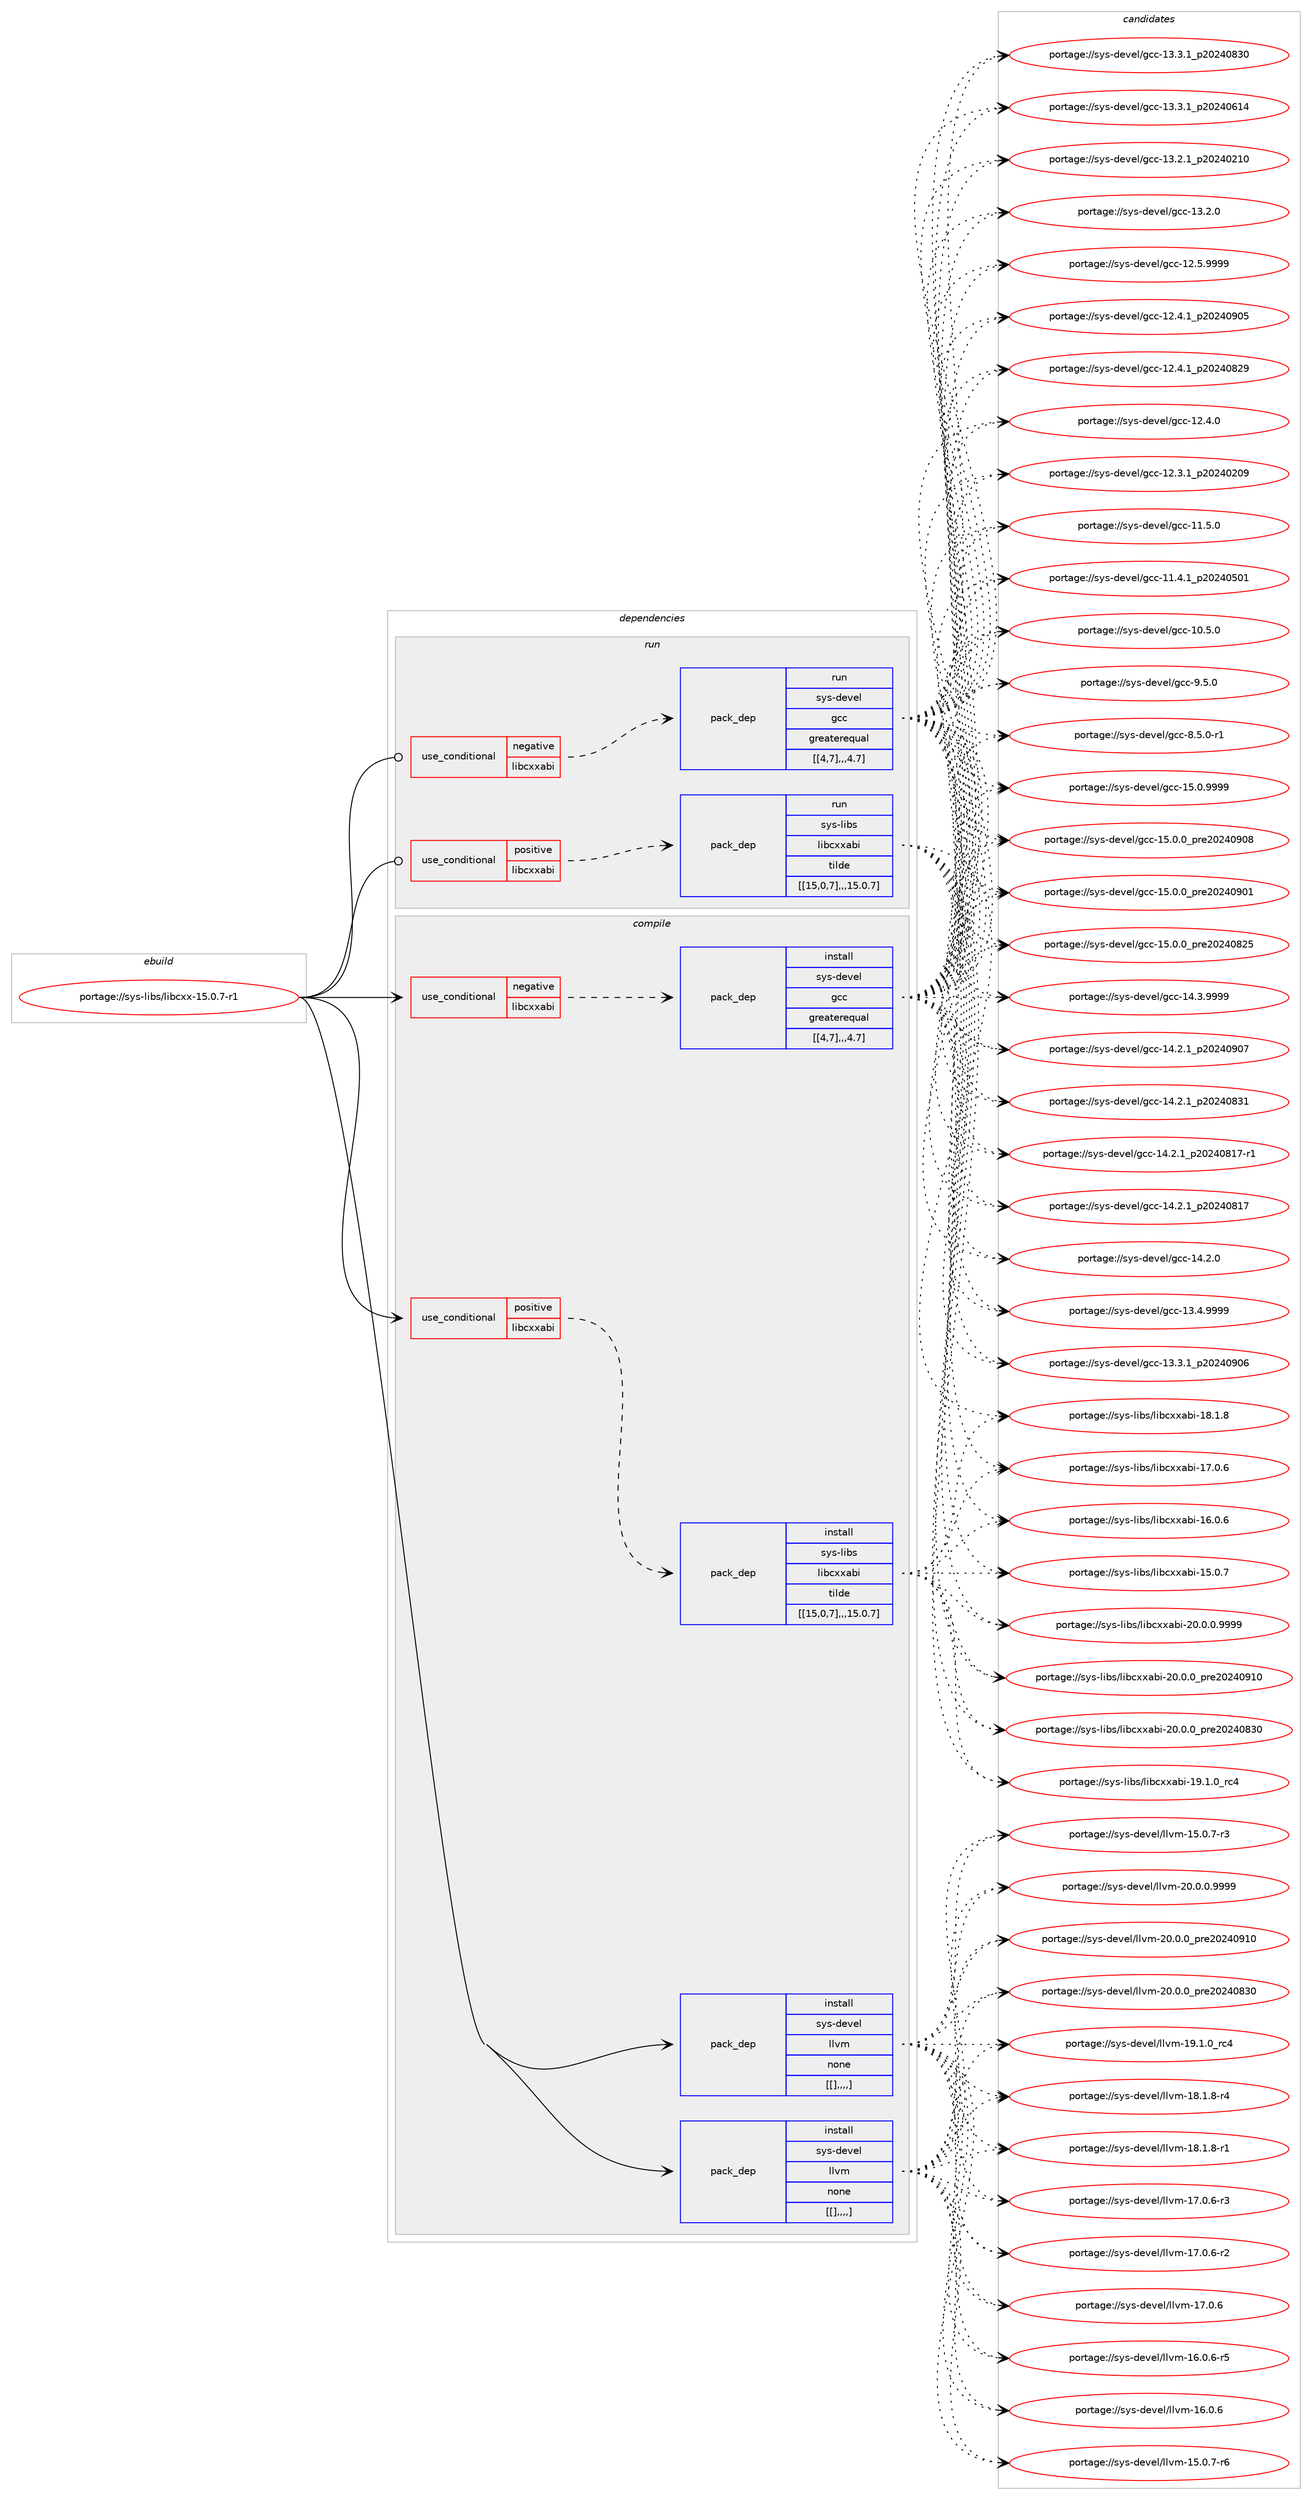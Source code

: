 digraph prolog {

# *************
# Graph options
# *************

newrank=true;
concentrate=true;
compound=true;
graph [rankdir=LR,fontname=Helvetica,fontsize=10,ranksep=1.5];#, ranksep=2.5, nodesep=0.2];
edge  [arrowhead=vee];
node  [fontname=Helvetica,fontsize=10];

# **********
# The ebuild
# **********

subgraph cluster_leftcol {
color=gray;
label=<<i>ebuild</i>>;
id [label="portage://sys-libs/libcxx-15.0.7-r1", color=red, width=4, href="../sys-libs/libcxx-15.0.7-r1.svg"];
}

# ****************
# The dependencies
# ****************

subgraph cluster_midcol {
color=gray;
label=<<i>dependencies</i>>;
subgraph cluster_compile {
fillcolor="#eeeeee";
style=filled;
label=<<i>compile</i>>;
subgraph cond122222 {
dependency459184 [label=<<TABLE BORDER="0" CELLBORDER="1" CELLSPACING="0" CELLPADDING="4"><TR><TD ROWSPAN="3" CELLPADDING="10">use_conditional</TD></TR><TR><TD>negative</TD></TR><TR><TD>libcxxabi</TD></TR></TABLE>>, shape=none, color=red];
subgraph pack333842 {
dependency459185 [label=<<TABLE BORDER="0" CELLBORDER="1" CELLSPACING="0" CELLPADDING="4" WIDTH="220"><TR><TD ROWSPAN="6" CELLPADDING="30">pack_dep</TD></TR><TR><TD WIDTH="110">install</TD></TR><TR><TD>sys-devel</TD></TR><TR><TD>gcc</TD></TR><TR><TD>greaterequal</TD></TR><TR><TD>[[4,7],,,4.7]</TD></TR></TABLE>>, shape=none, color=blue];
}
dependency459184:e -> dependency459185:w [weight=20,style="dashed",arrowhead="vee"];
}
id:e -> dependency459184:w [weight=20,style="solid",arrowhead="vee"];
subgraph cond122223 {
dependency459186 [label=<<TABLE BORDER="0" CELLBORDER="1" CELLSPACING="0" CELLPADDING="4"><TR><TD ROWSPAN="3" CELLPADDING="10">use_conditional</TD></TR><TR><TD>positive</TD></TR><TR><TD>libcxxabi</TD></TR></TABLE>>, shape=none, color=red];
subgraph pack333843 {
dependency459187 [label=<<TABLE BORDER="0" CELLBORDER="1" CELLSPACING="0" CELLPADDING="4" WIDTH="220"><TR><TD ROWSPAN="6" CELLPADDING="30">pack_dep</TD></TR><TR><TD WIDTH="110">install</TD></TR><TR><TD>sys-libs</TD></TR><TR><TD>libcxxabi</TD></TR><TR><TD>tilde</TD></TR><TR><TD>[[15,0,7],,,15.0.7]</TD></TR></TABLE>>, shape=none, color=blue];
}
dependency459186:e -> dependency459187:w [weight=20,style="dashed",arrowhead="vee"];
}
id:e -> dependency459186:w [weight=20,style="solid",arrowhead="vee"];
subgraph pack333844 {
dependency459188 [label=<<TABLE BORDER="0" CELLBORDER="1" CELLSPACING="0" CELLPADDING="4" WIDTH="220"><TR><TD ROWSPAN="6" CELLPADDING="30">pack_dep</TD></TR><TR><TD WIDTH="110">install</TD></TR><TR><TD>sys-devel</TD></TR><TR><TD>llvm</TD></TR><TR><TD>none</TD></TR><TR><TD>[[],,,,]</TD></TR></TABLE>>, shape=none, color=blue];
}
id:e -> dependency459188:w [weight=20,style="solid",arrowhead="vee"];
subgraph pack333845 {
dependency459189 [label=<<TABLE BORDER="0" CELLBORDER="1" CELLSPACING="0" CELLPADDING="4" WIDTH="220"><TR><TD ROWSPAN="6" CELLPADDING="30">pack_dep</TD></TR><TR><TD WIDTH="110">install</TD></TR><TR><TD>sys-devel</TD></TR><TR><TD>llvm</TD></TR><TR><TD>none</TD></TR><TR><TD>[[],,,,]</TD></TR></TABLE>>, shape=none, color=blue];
}
id:e -> dependency459189:w [weight=20,style="solid",arrowhead="vee"];
}
subgraph cluster_compileandrun {
fillcolor="#eeeeee";
style=filled;
label=<<i>compile and run</i>>;
}
subgraph cluster_run {
fillcolor="#eeeeee";
style=filled;
label=<<i>run</i>>;
subgraph cond122224 {
dependency459190 [label=<<TABLE BORDER="0" CELLBORDER="1" CELLSPACING="0" CELLPADDING="4"><TR><TD ROWSPAN="3" CELLPADDING="10">use_conditional</TD></TR><TR><TD>negative</TD></TR><TR><TD>libcxxabi</TD></TR></TABLE>>, shape=none, color=red];
subgraph pack333846 {
dependency459191 [label=<<TABLE BORDER="0" CELLBORDER="1" CELLSPACING="0" CELLPADDING="4" WIDTH="220"><TR><TD ROWSPAN="6" CELLPADDING="30">pack_dep</TD></TR><TR><TD WIDTH="110">run</TD></TR><TR><TD>sys-devel</TD></TR><TR><TD>gcc</TD></TR><TR><TD>greaterequal</TD></TR><TR><TD>[[4,7],,,4.7]</TD></TR></TABLE>>, shape=none, color=blue];
}
dependency459190:e -> dependency459191:w [weight=20,style="dashed",arrowhead="vee"];
}
id:e -> dependency459190:w [weight=20,style="solid",arrowhead="odot"];
subgraph cond122225 {
dependency459192 [label=<<TABLE BORDER="0" CELLBORDER="1" CELLSPACING="0" CELLPADDING="4"><TR><TD ROWSPAN="3" CELLPADDING="10">use_conditional</TD></TR><TR><TD>positive</TD></TR><TR><TD>libcxxabi</TD></TR></TABLE>>, shape=none, color=red];
subgraph pack333847 {
dependency459193 [label=<<TABLE BORDER="0" CELLBORDER="1" CELLSPACING="0" CELLPADDING="4" WIDTH="220"><TR><TD ROWSPAN="6" CELLPADDING="30">pack_dep</TD></TR><TR><TD WIDTH="110">run</TD></TR><TR><TD>sys-libs</TD></TR><TR><TD>libcxxabi</TD></TR><TR><TD>tilde</TD></TR><TR><TD>[[15,0,7],,,15.0.7]</TD></TR></TABLE>>, shape=none, color=blue];
}
dependency459192:e -> dependency459193:w [weight=20,style="dashed",arrowhead="vee"];
}
id:e -> dependency459192:w [weight=20,style="solid",arrowhead="odot"];
}
}

# **************
# The candidates
# **************

subgraph cluster_choices {
rank=same;
color=gray;
label=<<i>candidates</i>>;

subgraph choice333842 {
color=black;
nodesep=1;
choice1151211154510010111810110847103999945495346484657575757 [label="portage://sys-devel/gcc-15.0.9999", color=red, width=4,href="../sys-devel/gcc-15.0.9999.svg"];
choice1151211154510010111810110847103999945495346484648951121141015048505248574856 [label="portage://sys-devel/gcc-15.0.0_pre20240908", color=red, width=4,href="../sys-devel/gcc-15.0.0_pre20240908.svg"];
choice1151211154510010111810110847103999945495346484648951121141015048505248574849 [label="portage://sys-devel/gcc-15.0.0_pre20240901", color=red, width=4,href="../sys-devel/gcc-15.0.0_pre20240901.svg"];
choice1151211154510010111810110847103999945495346484648951121141015048505248565053 [label="portage://sys-devel/gcc-15.0.0_pre20240825", color=red, width=4,href="../sys-devel/gcc-15.0.0_pre20240825.svg"];
choice1151211154510010111810110847103999945495246514657575757 [label="portage://sys-devel/gcc-14.3.9999", color=red, width=4,href="../sys-devel/gcc-14.3.9999.svg"];
choice1151211154510010111810110847103999945495246504649951125048505248574855 [label="portage://sys-devel/gcc-14.2.1_p20240907", color=red, width=4,href="../sys-devel/gcc-14.2.1_p20240907.svg"];
choice1151211154510010111810110847103999945495246504649951125048505248565149 [label="portage://sys-devel/gcc-14.2.1_p20240831", color=red, width=4,href="../sys-devel/gcc-14.2.1_p20240831.svg"];
choice11512111545100101118101108471039999454952465046499511250485052485649554511449 [label="portage://sys-devel/gcc-14.2.1_p20240817-r1", color=red, width=4,href="../sys-devel/gcc-14.2.1_p20240817-r1.svg"];
choice1151211154510010111810110847103999945495246504649951125048505248564955 [label="portage://sys-devel/gcc-14.2.1_p20240817", color=red, width=4,href="../sys-devel/gcc-14.2.1_p20240817.svg"];
choice1151211154510010111810110847103999945495246504648 [label="portage://sys-devel/gcc-14.2.0", color=red, width=4,href="../sys-devel/gcc-14.2.0.svg"];
choice1151211154510010111810110847103999945495146524657575757 [label="portage://sys-devel/gcc-13.4.9999", color=red, width=4,href="../sys-devel/gcc-13.4.9999.svg"];
choice1151211154510010111810110847103999945495146514649951125048505248574854 [label="portage://sys-devel/gcc-13.3.1_p20240906", color=red, width=4,href="../sys-devel/gcc-13.3.1_p20240906.svg"];
choice1151211154510010111810110847103999945495146514649951125048505248565148 [label="portage://sys-devel/gcc-13.3.1_p20240830", color=red, width=4,href="../sys-devel/gcc-13.3.1_p20240830.svg"];
choice1151211154510010111810110847103999945495146514649951125048505248544952 [label="portage://sys-devel/gcc-13.3.1_p20240614", color=red, width=4,href="../sys-devel/gcc-13.3.1_p20240614.svg"];
choice1151211154510010111810110847103999945495146504649951125048505248504948 [label="portage://sys-devel/gcc-13.2.1_p20240210", color=red, width=4,href="../sys-devel/gcc-13.2.1_p20240210.svg"];
choice1151211154510010111810110847103999945495146504648 [label="portage://sys-devel/gcc-13.2.0", color=red, width=4,href="../sys-devel/gcc-13.2.0.svg"];
choice1151211154510010111810110847103999945495046534657575757 [label="portage://sys-devel/gcc-12.5.9999", color=red, width=4,href="../sys-devel/gcc-12.5.9999.svg"];
choice1151211154510010111810110847103999945495046524649951125048505248574853 [label="portage://sys-devel/gcc-12.4.1_p20240905", color=red, width=4,href="../sys-devel/gcc-12.4.1_p20240905.svg"];
choice1151211154510010111810110847103999945495046524649951125048505248565057 [label="portage://sys-devel/gcc-12.4.1_p20240829", color=red, width=4,href="../sys-devel/gcc-12.4.1_p20240829.svg"];
choice1151211154510010111810110847103999945495046524648 [label="portage://sys-devel/gcc-12.4.0", color=red, width=4,href="../sys-devel/gcc-12.4.0.svg"];
choice1151211154510010111810110847103999945495046514649951125048505248504857 [label="portage://sys-devel/gcc-12.3.1_p20240209", color=red, width=4,href="../sys-devel/gcc-12.3.1_p20240209.svg"];
choice1151211154510010111810110847103999945494946534648 [label="portage://sys-devel/gcc-11.5.0", color=red, width=4,href="../sys-devel/gcc-11.5.0.svg"];
choice1151211154510010111810110847103999945494946524649951125048505248534849 [label="portage://sys-devel/gcc-11.4.1_p20240501", color=red, width=4,href="../sys-devel/gcc-11.4.1_p20240501.svg"];
choice1151211154510010111810110847103999945494846534648 [label="portage://sys-devel/gcc-10.5.0", color=red, width=4,href="../sys-devel/gcc-10.5.0.svg"];
choice11512111545100101118101108471039999455746534648 [label="portage://sys-devel/gcc-9.5.0", color=red, width=4,href="../sys-devel/gcc-9.5.0.svg"];
choice115121115451001011181011084710399994556465346484511449 [label="portage://sys-devel/gcc-8.5.0-r1", color=red, width=4,href="../sys-devel/gcc-8.5.0-r1.svg"];
dependency459185:e -> choice1151211154510010111810110847103999945495346484657575757:w [style=dotted,weight="100"];
dependency459185:e -> choice1151211154510010111810110847103999945495346484648951121141015048505248574856:w [style=dotted,weight="100"];
dependency459185:e -> choice1151211154510010111810110847103999945495346484648951121141015048505248574849:w [style=dotted,weight="100"];
dependency459185:e -> choice1151211154510010111810110847103999945495346484648951121141015048505248565053:w [style=dotted,weight="100"];
dependency459185:e -> choice1151211154510010111810110847103999945495246514657575757:w [style=dotted,weight="100"];
dependency459185:e -> choice1151211154510010111810110847103999945495246504649951125048505248574855:w [style=dotted,weight="100"];
dependency459185:e -> choice1151211154510010111810110847103999945495246504649951125048505248565149:w [style=dotted,weight="100"];
dependency459185:e -> choice11512111545100101118101108471039999454952465046499511250485052485649554511449:w [style=dotted,weight="100"];
dependency459185:e -> choice1151211154510010111810110847103999945495246504649951125048505248564955:w [style=dotted,weight="100"];
dependency459185:e -> choice1151211154510010111810110847103999945495246504648:w [style=dotted,weight="100"];
dependency459185:e -> choice1151211154510010111810110847103999945495146524657575757:w [style=dotted,weight="100"];
dependency459185:e -> choice1151211154510010111810110847103999945495146514649951125048505248574854:w [style=dotted,weight="100"];
dependency459185:e -> choice1151211154510010111810110847103999945495146514649951125048505248565148:w [style=dotted,weight="100"];
dependency459185:e -> choice1151211154510010111810110847103999945495146514649951125048505248544952:w [style=dotted,weight="100"];
dependency459185:e -> choice1151211154510010111810110847103999945495146504649951125048505248504948:w [style=dotted,weight="100"];
dependency459185:e -> choice1151211154510010111810110847103999945495146504648:w [style=dotted,weight="100"];
dependency459185:e -> choice1151211154510010111810110847103999945495046534657575757:w [style=dotted,weight="100"];
dependency459185:e -> choice1151211154510010111810110847103999945495046524649951125048505248574853:w [style=dotted,weight="100"];
dependency459185:e -> choice1151211154510010111810110847103999945495046524649951125048505248565057:w [style=dotted,weight="100"];
dependency459185:e -> choice1151211154510010111810110847103999945495046524648:w [style=dotted,weight="100"];
dependency459185:e -> choice1151211154510010111810110847103999945495046514649951125048505248504857:w [style=dotted,weight="100"];
dependency459185:e -> choice1151211154510010111810110847103999945494946534648:w [style=dotted,weight="100"];
dependency459185:e -> choice1151211154510010111810110847103999945494946524649951125048505248534849:w [style=dotted,weight="100"];
dependency459185:e -> choice1151211154510010111810110847103999945494846534648:w [style=dotted,weight="100"];
dependency459185:e -> choice11512111545100101118101108471039999455746534648:w [style=dotted,weight="100"];
dependency459185:e -> choice115121115451001011181011084710399994556465346484511449:w [style=dotted,weight="100"];
}
subgraph choice333843 {
color=black;
nodesep=1;
choice11512111545108105981154710810598991201209798105455048464846484657575757 [label="portage://sys-libs/libcxxabi-20.0.0.9999", color=red, width=4,href="../sys-libs/libcxxabi-20.0.0.9999.svg"];
choice1151211154510810598115471081059899120120979810545504846484648951121141015048505248574948 [label="portage://sys-libs/libcxxabi-20.0.0_pre20240910", color=red, width=4,href="../sys-libs/libcxxabi-20.0.0_pre20240910.svg"];
choice1151211154510810598115471081059899120120979810545504846484648951121141015048505248565148 [label="portage://sys-libs/libcxxabi-20.0.0_pre20240830", color=red, width=4,href="../sys-libs/libcxxabi-20.0.0_pre20240830.svg"];
choice1151211154510810598115471081059899120120979810545495746494648951149952 [label="portage://sys-libs/libcxxabi-19.1.0_rc4", color=red, width=4,href="../sys-libs/libcxxabi-19.1.0_rc4.svg"];
choice1151211154510810598115471081059899120120979810545495646494656 [label="portage://sys-libs/libcxxabi-18.1.8", color=red, width=4,href="../sys-libs/libcxxabi-18.1.8.svg"];
choice1151211154510810598115471081059899120120979810545495546484654 [label="portage://sys-libs/libcxxabi-17.0.6", color=red, width=4,href="../sys-libs/libcxxabi-17.0.6.svg"];
choice1151211154510810598115471081059899120120979810545495446484654 [label="portage://sys-libs/libcxxabi-16.0.6", color=red, width=4,href="../sys-libs/libcxxabi-16.0.6.svg"];
choice1151211154510810598115471081059899120120979810545495346484655 [label="portage://sys-libs/libcxxabi-15.0.7", color=red, width=4,href="../sys-libs/libcxxabi-15.0.7.svg"];
dependency459187:e -> choice11512111545108105981154710810598991201209798105455048464846484657575757:w [style=dotted,weight="100"];
dependency459187:e -> choice1151211154510810598115471081059899120120979810545504846484648951121141015048505248574948:w [style=dotted,weight="100"];
dependency459187:e -> choice1151211154510810598115471081059899120120979810545504846484648951121141015048505248565148:w [style=dotted,weight="100"];
dependency459187:e -> choice1151211154510810598115471081059899120120979810545495746494648951149952:w [style=dotted,weight="100"];
dependency459187:e -> choice1151211154510810598115471081059899120120979810545495646494656:w [style=dotted,weight="100"];
dependency459187:e -> choice1151211154510810598115471081059899120120979810545495546484654:w [style=dotted,weight="100"];
dependency459187:e -> choice1151211154510810598115471081059899120120979810545495446484654:w [style=dotted,weight="100"];
dependency459187:e -> choice1151211154510810598115471081059899120120979810545495346484655:w [style=dotted,weight="100"];
}
subgraph choice333844 {
color=black;
nodesep=1;
choice1151211154510010111810110847108108118109455048464846484657575757 [label="portage://sys-devel/llvm-20.0.0.9999", color=red, width=4,href="../sys-devel/llvm-20.0.0.9999.svg"];
choice115121115451001011181011084710810811810945504846484648951121141015048505248574948 [label="portage://sys-devel/llvm-20.0.0_pre20240910", color=red, width=4,href="../sys-devel/llvm-20.0.0_pre20240910.svg"];
choice115121115451001011181011084710810811810945504846484648951121141015048505248565148 [label="portage://sys-devel/llvm-20.0.0_pre20240830", color=red, width=4,href="../sys-devel/llvm-20.0.0_pre20240830.svg"];
choice115121115451001011181011084710810811810945495746494648951149952 [label="portage://sys-devel/llvm-19.1.0_rc4", color=red, width=4,href="../sys-devel/llvm-19.1.0_rc4.svg"];
choice1151211154510010111810110847108108118109454956464946564511452 [label="portage://sys-devel/llvm-18.1.8-r4", color=red, width=4,href="../sys-devel/llvm-18.1.8-r4.svg"];
choice1151211154510010111810110847108108118109454956464946564511449 [label="portage://sys-devel/llvm-18.1.8-r1", color=red, width=4,href="../sys-devel/llvm-18.1.8-r1.svg"];
choice1151211154510010111810110847108108118109454955464846544511451 [label="portage://sys-devel/llvm-17.0.6-r3", color=red, width=4,href="../sys-devel/llvm-17.0.6-r3.svg"];
choice1151211154510010111810110847108108118109454955464846544511450 [label="portage://sys-devel/llvm-17.0.6-r2", color=red, width=4,href="../sys-devel/llvm-17.0.6-r2.svg"];
choice115121115451001011181011084710810811810945495546484654 [label="portage://sys-devel/llvm-17.0.6", color=red, width=4,href="../sys-devel/llvm-17.0.6.svg"];
choice1151211154510010111810110847108108118109454954464846544511453 [label="portage://sys-devel/llvm-16.0.6-r5", color=red, width=4,href="../sys-devel/llvm-16.0.6-r5.svg"];
choice115121115451001011181011084710810811810945495446484654 [label="portage://sys-devel/llvm-16.0.6", color=red, width=4,href="../sys-devel/llvm-16.0.6.svg"];
choice1151211154510010111810110847108108118109454953464846554511454 [label="portage://sys-devel/llvm-15.0.7-r6", color=red, width=4,href="../sys-devel/llvm-15.0.7-r6.svg"];
choice1151211154510010111810110847108108118109454953464846554511451 [label="portage://sys-devel/llvm-15.0.7-r3", color=red, width=4,href="../sys-devel/llvm-15.0.7-r3.svg"];
dependency459188:e -> choice1151211154510010111810110847108108118109455048464846484657575757:w [style=dotted,weight="100"];
dependency459188:e -> choice115121115451001011181011084710810811810945504846484648951121141015048505248574948:w [style=dotted,weight="100"];
dependency459188:e -> choice115121115451001011181011084710810811810945504846484648951121141015048505248565148:w [style=dotted,weight="100"];
dependency459188:e -> choice115121115451001011181011084710810811810945495746494648951149952:w [style=dotted,weight="100"];
dependency459188:e -> choice1151211154510010111810110847108108118109454956464946564511452:w [style=dotted,weight="100"];
dependency459188:e -> choice1151211154510010111810110847108108118109454956464946564511449:w [style=dotted,weight="100"];
dependency459188:e -> choice1151211154510010111810110847108108118109454955464846544511451:w [style=dotted,weight="100"];
dependency459188:e -> choice1151211154510010111810110847108108118109454955464846544511450:w [style=dotted,weight="100"];
dependency459188:e -> choice115121115451001011181011084710810811810945495546484654:w [style=dotted,weight="100"];
dependency459188:e -> choice1151211154510010111810110847108108118109454954464846544511453:w [style=dotted,weight="100"];
dependency459188:e -> choice115121115451001011181011084710810811810945495446484654:w [style=dotted,weight="100"];
dependency459188:e -> choice1151211154510010111810110847108108118109454953464846554511454:w [style=dotted,weight="100"];
dependency459188:e -> choice1151211154510010111810110847108108118109454953464846554511451:w [style=dotted,weight="100"];
}
subgraph choice333845 {
color=black;
nodesep=1;
choice1151211154510010111810110847108108118109455048464846484657575757 [label="portage://sys-devel/llvm-20.0.0.9999", color=red, width=4,href="../sys-devel/llvm-20.0.0.9999.svg"];
choice115121115451001011181011084710810811810945504846484648951121141015048505248574948 [label="portage://sys-devel/llvm-20.0.0_pre20240910", color=red, width=4,href="../sys-devel/llvm-20.0.0_pre20240910.svg"];
choice115121115451001011181011084710810811810945504846484648951121141015048505248565148 [label="portage://sys-devel/llvm-20.0.0_pre20240830", color=red, width=4,href="../sys-devel/llvm-20.0.0_pre20240830.svg"];
choice115121115451001011181011084710810811810945495746494648951149952 [label="portage://sys-devel/llvm-19.1.0_rc4", color=red, width=4,href="../sys-devel/llvm-19.1.0_rc4.svg"];
choice1151211154510010111810110847108108118109454956464946564511452 [label="portage://sys-devel/llvm-18.1.8-r4", color=red, width=4,href="../sys-devel/llvm-18.1.8-r4.svg"];
choice1151211154510010111810110847108108118109454956464946564511449 [label="portage://sys-devel/llvm-18.1.8-r1", color=red, width=4,href="../sys-devel/llvm-18.1.8-r1.svg"];
choice1151211154510010111810110847108108118109454955464846544511451 [label="portage://sys-devel/llvm-17.0.6-r3", color=red, width=4,href="../sys-devel/llvm-17.0.6-r3.svg"];
choice1151211154510010111810110847108108118109454955464846544511450 [label="portage://sys-devel/llvm-17.0.6-r2", color=red, width=4,href="../sys-devel/llvm-17.0.6-r2.svg"];
choice115121115451001011181011084710810811810945495546484654 [label="portage://sys-devel/llvm-17.0.6", color=red, width=4,href="../sys-devel/llvm-17.0.6.svg"];
choice1151211154510010111810110847108108118109454954464846544511453 [label="portage://sys-devel/llvm-16.0.6-r5", color=red, width=4,href="../sys-devel/llvm-16.0.6-r5.svg"];
choice115121115451001011181011084710810811810945495446484654 [label="portage://sys-devel/llvm-16.0.6", color=red, width=4,href="../sys-devel/llvm-16.0.6.svg"];
choice1151211154510010111810110847108108118109454953464846554511454 [label="portage://sys-devel/llvm-15.0.7-r6", color=red, width=4,href="../sys-devel/llvm-15.0.7-r6.svg"];
choice1151211154510010111810110847108108118109454953464846554511451 [label="portage://sys-devel/llvm-15.0.7-r3", color=red, width=4,href="../sys-devel/llvm-15.0.7-r3.svg"];
dependency459189:e -> choice1151211154510010111810110847108108118109455048464846484657575757:w [style=dotted,weight="100"];
dependency459189:e -> choice115121115451001011181011084710810811810945504846484648951121141015048505248574948:w [style=dotted,weight="100"];
dependency459189:e -> choice115121115451001011181011084710810811810945504846484648951121141015048505248565148:w [style=dotted,weight="100"];
dependency459189:e -> choice115121115451001011181011084710810811810945495746494648951149952:w [style=dotted,weight="100"];
dependency459189:e -> choice1151211154510010111810110847108108118109454956464946564511452:w [style=dotted,weight="100"];
dependency459189:e -> choice1151211154510010111810110847108108118109454956464946564511449:w [style=dotted,weight="100"];
dependency459189:e -> choice1151211154510010111810110847108108118109454955464846544511451:w [style=dotted,weight="100"];
dependency459189:e -> choice1151211154510010111810110847108108118109454955464846544511450:w [style=dotted,weight="100"];
dependency459189:e -> choice115121115451001011181011084710810811810945495546484654:w [style=dotted,weight="100"];
dependency459189:e -> choice1151211154510010111810110847108108118109454954464846544511453:w [style=dotted,weight="100"];
dependency459189:e -> choice115121115451001011181011084710810811810945495446484654:w [style=dotted,weight="100"];
dependency459189:e -> choice1151211154510010111810110847108108118109454953464846554511454:w [style=dotted,weight="100"];
dependency459189:e -> choice1151211154510010111810110847108108118109454953464846554511451:w [style=dotted,weight="100"];
}
subgraph choice333846 {
color=black;
nodesep=1;
choice1151211154510010111810110847103999945495346484657575757 [label="portage://sys-devel/gcc-15.0.9999", color=red, width=4,href="../sys-devel/gcc-15.0.9999.svg"];
choice1151211154510010111810110847103999945495346484648951121141015048505248574856 [label="portage://sys-devel/gcc-15.0.0_pre20240908", color=red, width=4,href="../sys-devel/gcc-15.0.0_pre20240908.svg"];
choice1151211154510010111810110847103999945495346484648951121141015048505248574849 [label="portage://sys-devel/gcc-15.0.0_pre20240901", color=red, width=4,href="../sys-devel/gcc-15.0.0_pre20240901.svg"];
choice1151211154510010111810110847103999945495346484648951121141015048505248565053 [label="portage://sys-devel/gcc-15.0.0_pre20240825", color=red, width=4,href="../sys-devel/gcc-15.0.0_pre20240825.svg"];
choice1151211154510010111810110847103999945495246514657575757 [label="portage://sys-devel/gcc-14.3.9999", color=red, width=4,href="../sys-devel/gcc-14.3.9999.svg"];
choice1151211154510010111810110847103999945495246504649951125048505248574855 [label="portage://sys-devel/gcc-14.2.1_p20240907", color=red, width=4,href="../sys-devel/gcc-14.2.1_p20240907.svg"];
choice1151211154510010111810110847103999945495246504649951125048505248565149 [label="portage://sys-devel/gcc-14.2.1_p20240831", color=red, width=4,href="../sys-devel/gcc-14.2.1_p20240831.svg"];
choice11512111545100101118101108471039999454952465046499511250485052485649554511449 [label="portage://sys-devel/gcc-14.2.1_p20240817-r1", color=red, width=4,href="../sys-devel/gcc-14.2.1_p20240817-r1.svg"];
choice1151211154510010111810110847103999945495246504649951125048505248564955 [label="portage://sys-devel/gcc-14.2.1_p20240817", color=red, width=4,href="../sys-devel/gcc-14.2.1_p20240817.svg"];
choice1151211154510010111810110847103999945495246504648 [label="portage://sys-devel/gcc-14.2.0", color=red, width=4,href="../sys-devel/gcc-14.2.0.svg"];
choice1151211154510010111810110847103999945495146524657575757 [label="portage://sys-devel/gcc-13.4.9999", color=red, width=4,href="../sys-devel/gcc-13.4.9999.svg"];
choice1151211154510010111810110847103999945495146514649951125048505248574854 [label="portage://sys-devel/gcc-13.3.1_p20240906", color=red, width=4,href="../sys-devel/gcc-13.3.1_p20240906.svg"];
choice1151211154510010111810110847103999945495146514649951125048505248565148 [label="portage://sys-devel/gcc-13.3.1_p20240830", color=red, width=4,href="../sys-devel/gcc-13.3.1_p20240830.svg"];
choice1151211154510010111810110847103999945495146514649951125048505248544952 [label="portage://sys-devel/gcc-13.3.1_p20240614", color=red, width=4,href="../sys-devel/gcc-13.3.1_p20240614.svg"];
choice1151211154510010111810110847103999945495146504649951125048505248504948 [label="portage://sys-devel/gcc-13.2.1_p20240210", color=red, width=4,href="../sys-devel/gcc-13.2.1_p20240210.svg"];
choice1151211154510010111810110847103999945495146504648 [label="portage://sys-devel/gcc-13.2.0", color=red, width=4,href="../sys-devel/gcc-13.2.0.svg"];
choice1151211154510010111810110847103999945495046534657575757 [label="portage://sys-devel/gcc-12.5.9999", color=red, width=4,href="../sys-devel/gcc-12.5.9999.svg"];
choice1151211154510010111810110847103999945495046524649951125048505248574853 [label="portage://sys-devel/gcc-12.4.1_p20240905", color=red, width=4,href="../sys-devel/gcc-12.4.1_p20240905.svg"];
choice1151211154510010111810110847103999945495046524649951125048505248565057 [label="portage://sys-devel/gcc-12.4.1_p20240829", color=red, width=4,href="../sys-devel/gcc-12.4.1_p20240829.svg"];
choice1151211154510010111810110847103999945495046524648 [label="portage://sys-devel/gcc-12.4.0", color=red, width=4,href="../sys-devel/gcc-12.4.0.svg"];
choice1151211154510010111810110847103999945495046514649951125048505248504857 [label="portage://sys-devel/gcc-12.3.1_p20240209", color=red, width=4,href="../sys-devel/gcc-12.3.1_p20240209.svg"];
choice1151211154510010111810110847103999945494946534648 [label="portage://sys-devel/gcc-11.5.0", color=red, width=4,href="../sys-devel/gcc-11.5.0.svg"];
choice1151211154510010111810110847103999945494946524649951125048505248534849 [label="portage://sys-devel/gcc-11.4.1_p20240501", color=red, width=4,href="../sys-devel/gcc-11.4.1_p20240501.svg"];
choice1151211154510010111810110847103999945494846534648 [label="portage://sys-devel/gcc-10.5.0", color=red, width=4,href="../sys-devel/gcc-10.5.0.svg"];
choice11512111545100101118101108471039999455746534648 [label="portage://sys-devel/gcc-9.5.0", color=red, width=4,href="../sys-devel/gcc-9.5.0.svg"];
choice115121115451001011181011084710399994556465346484511449 [label="portage://sys-devel/gcc-8.5.0-r1", color=red, width=4,href="../sys-devel/gcc-8.5.0-r1.svg"];
dependency459191:e -> choice1151211154510010111810110847103999945495346484657575757:w [style=dotted,weight="100"];
dependency459191:e -> choice1151211154510010111810110847103999945495346484648951121141015048505248574856:w [style=dotted,weight="100"];
dependency459191:e -> choice1151211154510010111810110847103999945495346484648951121141015048505248574849:w [style=dotted,weight="100"];
dependency459191:e -> choice1151211154510010111810110847103999945495346484648951121141015048505248565053:w [style=dotted,weight="100"];
dependency459191:e -> choice1151211154510010111810110847103999945495246514657575757:w [style=dotted,weight="100"];
dependency459191:e -> choice1151211154510010111810110847103999945495246504649951125048505248574855:w [style=dotted,weight="100"];
dependency459191:e -> choice1151211154510010111810110847103999945495246504649951125048505248565149:w [style=dotted,weight="100"];
dependency459191:e -> choice11512111545100101118101108471039999454952465046499511250485052485649554511449:w [style=dotted,weight="100"];
dependency459191:e -> choice1151211154510010111810110847103999945495246504649951125048505248564955:w [style=dotted,weight="100"];
dependency459191:e -> choice1151211154510010111810110847103999945495246504648:w [style=dotted,weight="100"];
dependency459191:e -> choice1151211154510010111810110847103999945495146524657575757:w [style=dotted,weight="100"];
dependency459191:e -> choice1151211154510010111810110847103999945495146514649951125048505248574854:w [style=dotted,weight="100"];
dependency459191:e -> choice1151211154510010111810110847103999945495146514649951125048505248565148:w [style=dotted,weight="100"];
dependency459191:e -> choice1151211154510010111810110847103999945495146514649951125048505248544952:w [style=dotted,weight="100"];
dependency459191:e -> choice1151211154510010111810110847103999945495146504649951125048505248504948:w [style=dotted,weight="100"];
dependency459191:e -> choice1151211154510010111810110847103999945495146504648:w [style=dotted,weight="100"];
dependency459191:e -> choice1151211154510010111810110847103999945495046534657575757:w [style=dotted,weight="100"];
dependency459191:e -> choice1151211154510010111810110847103999945495046524649951125048505248574853:w [style=dotted,weight="100"];
dependency459191:e -> choice1151211154510010111810110847103999945495046524649951125048505248565057:w [style=dotted,weight="100"];
dependency459191:e -> choice1151211154510010111810110847103999945495046524648:w [style=dotted,weight="100"];
dependency459191:e -> choice1151211154510010111810110847103999945495046514649951125048505248504857:w [style=dotted,weight="100"];
dependency459191:e -> choice1151211154510010111810110847103999945494946534648:w [style=dotted,weight="100"];
dependency459191:e -> choice1151211154510010111810110847103999945494946524649951125048505248534849:w [style=dotted,weight="100"];
dependency459191:e -> choice1151211154510010111810110847103999945494846534648:w [style=dotted,weight="100"];
dependency459191:e -> choice11512111545100101118101108471039999455746534648:w [style=dotted,weight="100"];
dependency459191:e -> choice115121115451001011181011084710399994556465346484511449:w [style=dotted,weight="100"];
}
subgraph choice333847 {
color=black;
nodesep=1;
choice11512111545108105981154710810598991201209798105455048464846484657575757 [label="portage://sys-libs/libcxxabi-20.0.0.9999", color=red, width=4,href="../sys-libs/libcxxabi-20.0.0.9999.svg"];
choice1151211154510810598115471081059899120120979810545504846484648951121141015048505248574948 [label="portage://sys-libs/libcxxabi-20.0.0_pre20240910", color=red, width=4,href="../sys-libs/libcxxabi-20.0.0_pre20240910.svg"];
choice1151211154510810598115471081059899120120979810545504846484648951121141015048505248565148 [label="portage://sys-libs/libcxxabi-20.0.0_pre20240830", color=red, width=4,href="../sys-libs/libcxxabi-20.0.0_pre20240830.svg"];
choice1151211154510810598115471081059899120120979810545495746494648951149952 [label="portage://sys-libs/libcxxabi-19.1.0_rc4", color=red, width=4,href="../sys-libs/libcxxabi-19.1.0_rc4.svg"];
choice1151211154510810598115471081059899120120979810545495646494656 [label="portage://sys-libs/libcxxabi-18.1.8", color=red, width=4,href="../sys-libs/libcxxabi-18.1.8.svg"];
choice1151211154510810598115471081059899120120979810545495546484654 [label="portage://sys-libs/libcxxabi-17.0.6", color=red, width=4,href="../sys-libs/libcxxabi-17.0.6.svg"];
choice1151211154510810598115471081059899120120979810545495446484654 [label="portage://sys-libs/libcxxabi-16.0.6", color=red, width=4,href="../sys-libs/libcxxabi-16.0.6.svg"];
choice1151211154510810598115471081059899120120979810545495346484655 [label="portage://sys-libs/libcxxabi-15.0.7", color=red, width=4,href="../sys-libs/libcxxabi-15.0.7.svg"];
dependency459193:e -> choice11512111545108105981154710810598991201209798105455048464846484657575757:w [style=dotted,weight="100"];
dependency459193:e -> choice1151211154510810598115471081059899120120979810545504846484648951121141015048505248574948:w [style=dotted,weight="100"];
dependency459193:e -> choice1151211154510810598115471081059899120120979810545504846484648951121141015048505248565148:w [style=dotted,weight="100"];
dependency459193:e -> choice1151211154510810598115471081059899120120979810545495746494648951149952:w [style=dotted,weight="100"];
dependency459193:e -> choice1151211154510810598115471081059899120120979810545495646494656:w [style=dotted,weight="100"];
dependency459193:e -> choice1151211154510810598115471081059899120120979810545495546484654:w [style=dotted,weight="100"];
dependency459193:e -> choice1151211154510810598115471081059899120120979810545495446484654:w [style=dotted,weight="100"];
dependency459193:e -> choice1151211154510810598115471081059899120120979810545495346484655:w [style=dotted,weight="100"];
}
}

}
